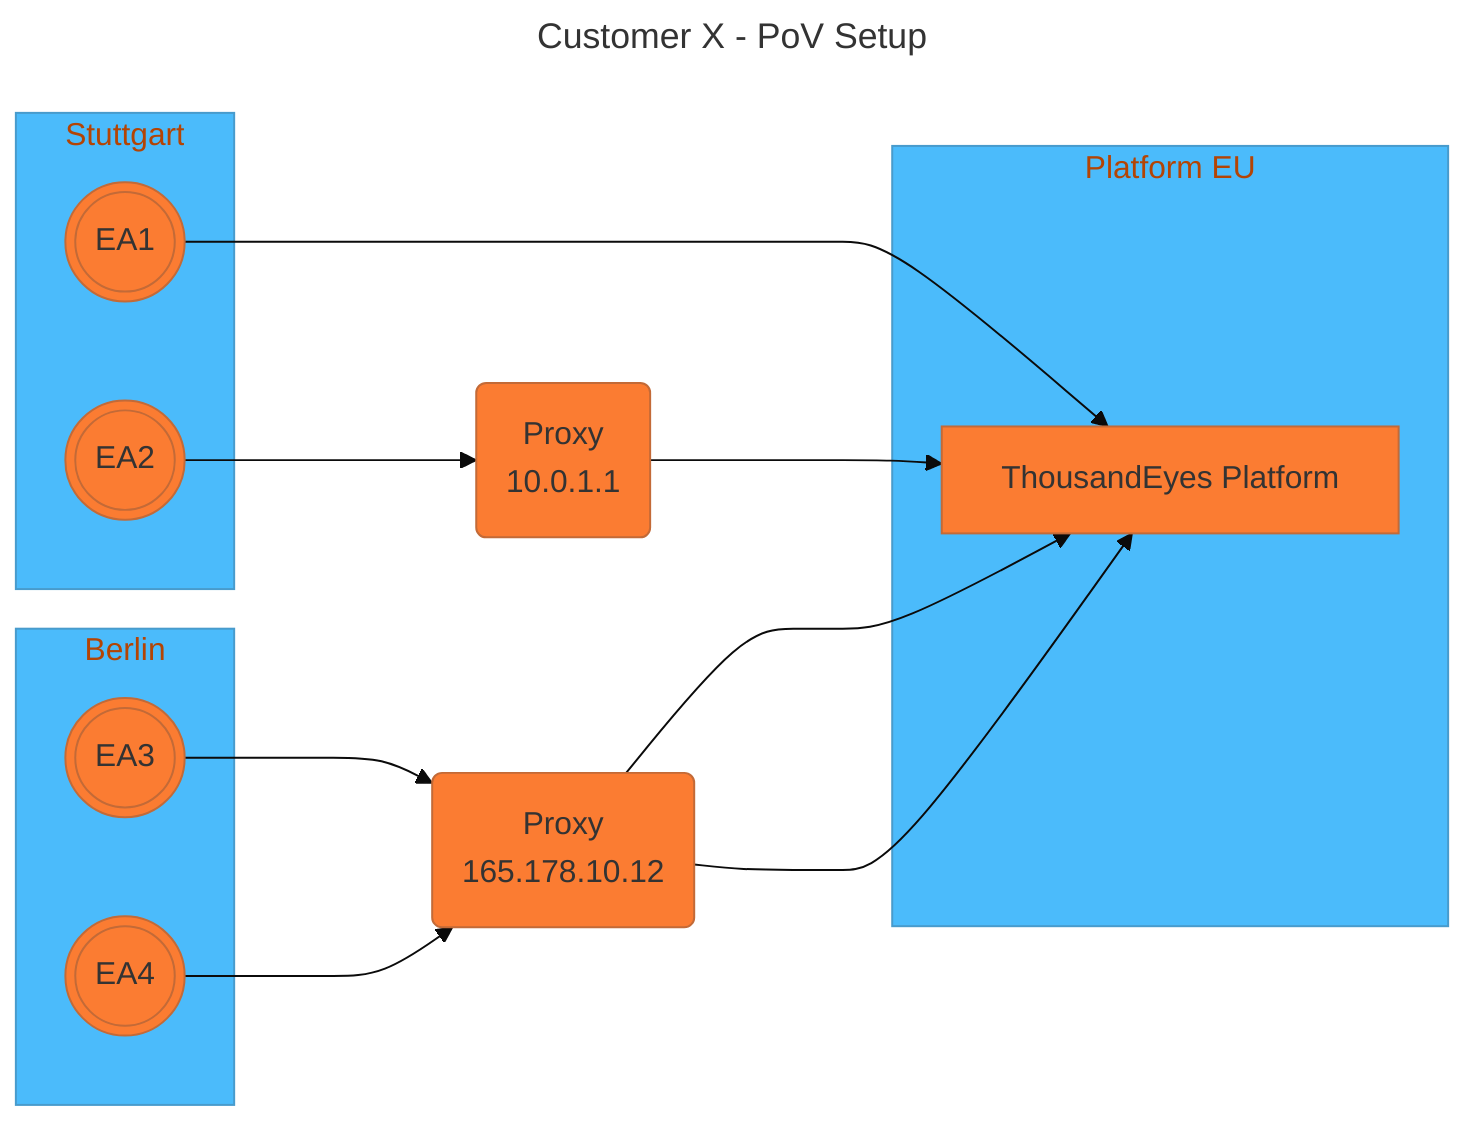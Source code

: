 ---
title: Customer X - PoV Setup
config:
  theme: base
  themeVariables:
    primaryColor: "#FB7C32"
#    primaryTextColor: "#ffffff"
---
flowchart LR
Proxy1("Proxy <br> 10.0.1.1")
Proxy2("Proxy <br> 165.178.10.12")
A1((("EA1")))
A2((("EA2")))
A3((("EA3")))
A4((("EA4")))
Platform["ThousandEyes Platform"]

A1 -----> Platform
A2 ---> Proxy1 ---> Platform
A3 ---> Proxy2 ---> Platform
A4 ---> Proxy2 ---> Platform

subgraph Stuttgart
    A1
    A2
    end

subgraph Berlin
    A3
    A4
    end

subgraph Platform EU
    Platform
    end